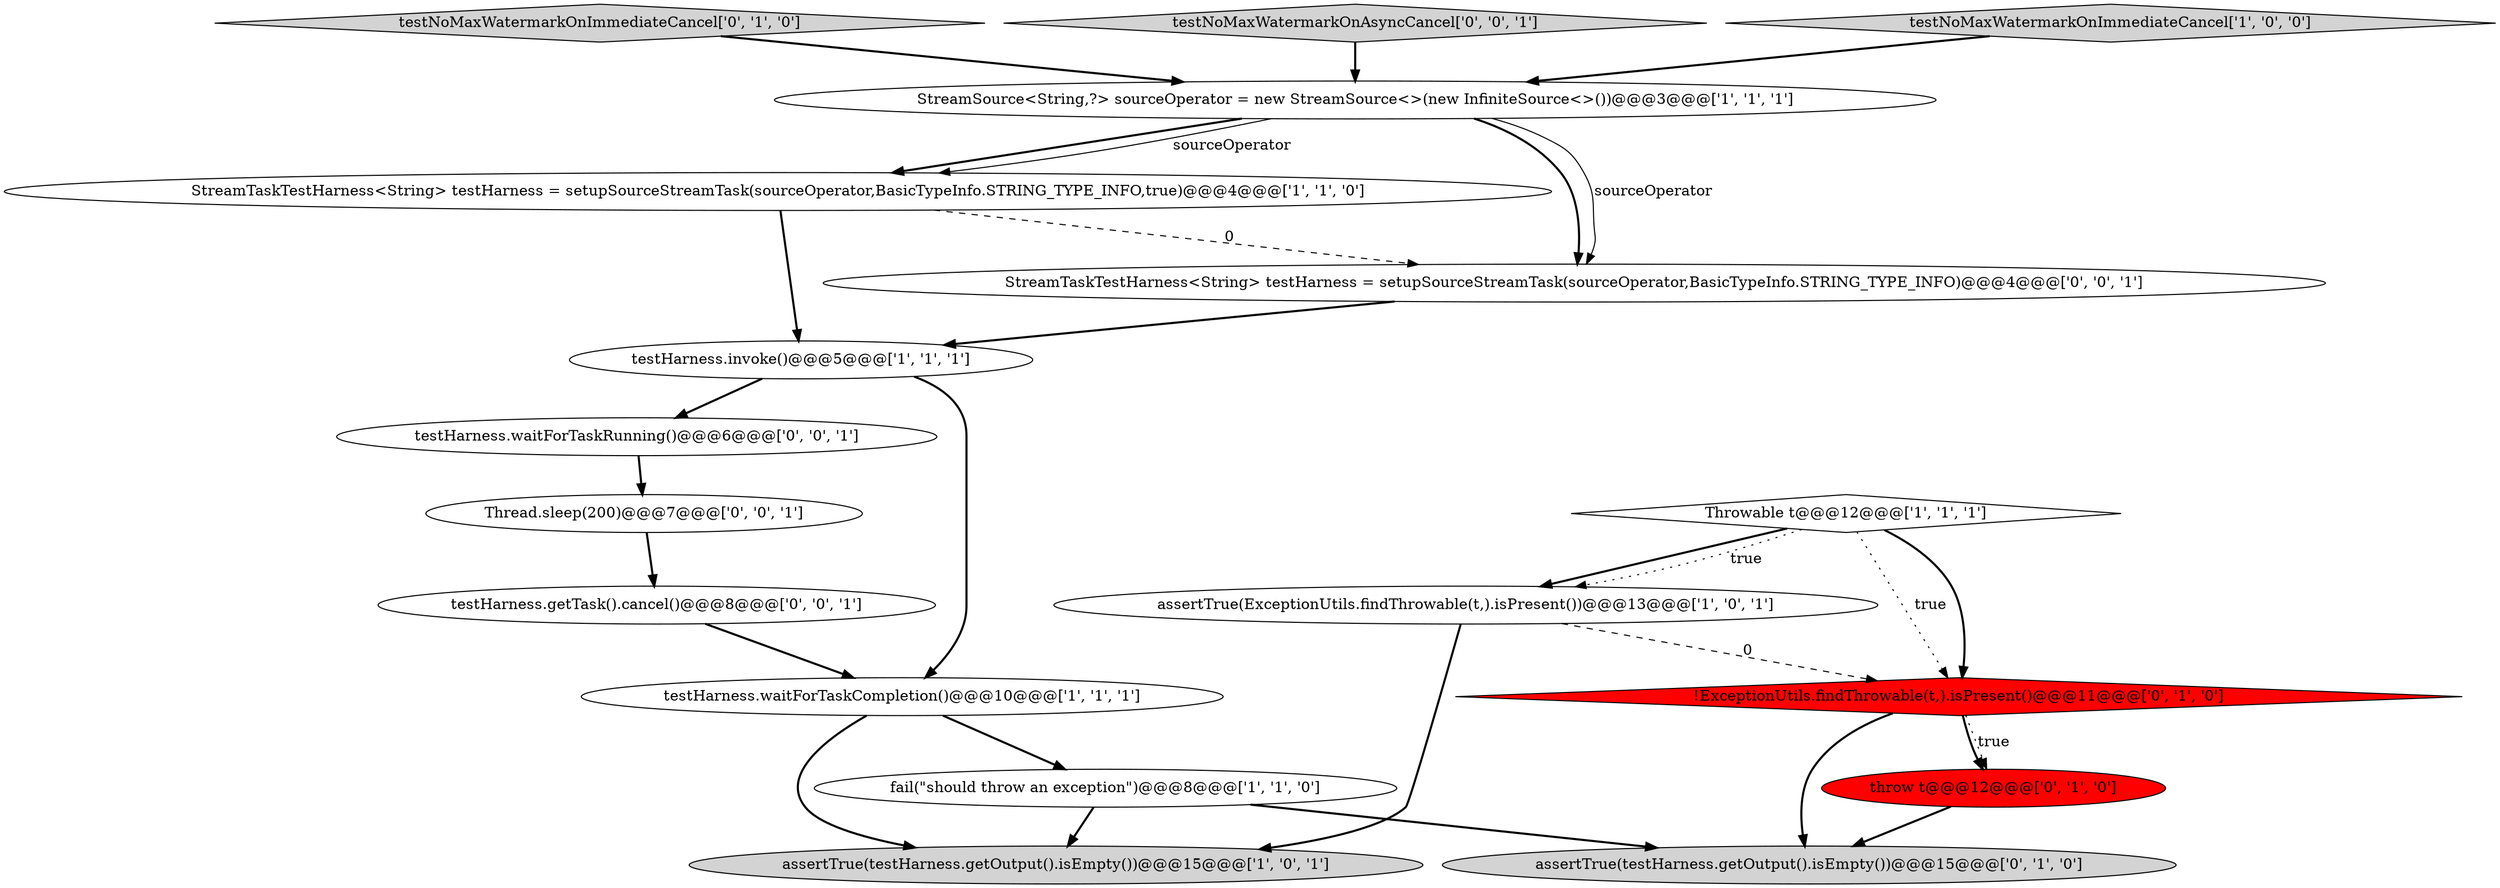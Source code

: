 digraph {
8 [style = filled, label = "fail(\"should throw an exception\")@@@8@@@['1', '1', '0']", fillcolor = white, shape = ellipse image = "AAA0AAABBB1BBB"];
2 [style = filled, label = "testHarness.waitForTaskCompletion()@@@10@@@['1', '1', '1']", fillcolor = white, shape = ellipse image = "AAA0AAABBB1BBB"];
11 [style = filled, label = "throw t@@@12@@@['0', '1', '0']", fillcolor = red, shape = ellipse image = "AAA1AAABBB2BBB"];
1 [style = filled, label = "assertTrue(ExceptionUtils.findThrowable(t,).isPresent())@@@13@@@['1', '0', '1']", fillcolor = white, shape = ellipse image = "AAA0AAABBB1BBB"];
12 [style = filled, label = "testNoMaxWatermarkOnImmediateCancel['0', '1', '0']", fillcolor = lightgray, shape = diamond image = "AAA0AAABBB2BBB"];
6 [style = filled, label = "assertTrue(testHarness.getOutput().isEmpty())@@@15@@@['1', '0', '1']", fillcolor = lightgray, shape = ellipse image = "AAA0AAABBB1BBB"];
15 [style = filled, label = "testNoMaxWatermarkOnAsyncCancel['0', '0', '1']", fillcolor = lightgray, shape = diamond image = "AAA0AAABBB3BBB"];
16 [style = filled, label = "Thread.sleep(200)@@@7@@@['0', '0', '1']", fillcolor = white, shape = ellipse image = "AAA0AAABBB3BBB"];
7 [style = filled, label = "testNoMaxWatermarkOnImmediateCancel['1', '0', '0']", fillcolor = lightgray, shape = diamond image = "AAA0AAABBB1BBB"];
9 [style = filled, label = "assertTrue(testHarness.getOutput().isEmpty())@@@15@@@['0', '1', '0']", fillcolor = lightgray, shape = ellipse image = "AAA0AAABBB2BBB"];
10 [style = filled, label = "!ExceptionUtils.findThrowable(t,).isPresent()@@@11@@@['0', '1', '0']", fillcolor = red, shape = diamond image = "AAA1AAABBB2BBB"];
5 [style = filled, label = "StreamSource<String,?> sourceOperator = new StreamSource<>(new InfiniteSource<>())@@@3@@@['1', '1', '1']", fillcolor = white, shape = ellipse image = "AAA0AAABBB1BBB"];
3 [style = filled, label = "Throwable t@@@12@@@['1', '1', '1']", fillcolor = white, shape = diamond image = "AAA0AAABBB1BBB"];
0 [style = filled, label = "StreamTaskTestHarness<String> testHarness = setupSourceStreamTask(sourceOperator,BasicTypeInfo.STRING_TYPE_INFO,true)@@@4@@@['1', '1', '0']", fillcolor = white, shape = ellipse image = "AAA0AAABBB1BBB"];
13 [style = filled, label = "testHarness.getTask().cancel()@@@8@@@['0', '0', '1']", fillcolor = white, shape = ellipse image = "AAA0AAABBB3BBB"];
17 [style = filled, label = "testHarness.waitForTaskRunning()@@@6@@@['0', '0', '1']", fillcolor = white, shape = ellipse image = "AAA0AAABBB3BBB"];
4 [style = filled, label = "testHarness.invoke()@@@5@@@['1', '1', '1']", fillcolor = white, shape = ellipse image = "AAA0AAABBB1BBB"];
14 [style = filled, label = "StreamTaskTestHarness<String> testHarness = setupSourceStreamTask(sourceOperator,BasicTypeInfo.STRING_TYPE_INFO)@@@4@@@['0', '0', '1']", fillcolor = white, shape = ellipse image = "AAA0AAABBB3BBB"];
16->13 [style = bold, label=""];
12->5 [style = bold, label=""];
4->17 [style = bold, label=""];
3->1 [style = bold, label=""];
2->6 [style = bold, label=""];
3->10 [style = dotted, label="true"];
8->6 [style = bold, label=""];
4->2 [style = bold, label=""];
1->10 [style = dashed, label="0"];
5->14 [style = bold, label=""];
11->9 [style = bold, label=""];
15->5 [style = bold, label=""];
0->14 [style = dashed, label="0"];
3->10 [style = bold, label=""];
7->5 [style = bold, label=""];
1->6 [style = bold, label=""];
5->0 [style = bold, label=""];
10->11 [style = dotted, label="true"];
0->4 [style = bold, label=""];
5->14 [style = solid, label="sourceOperator"];
5->0 [style = solid, label="sourceOperator"];
8->9 [style = bold, label=""];
13->2 [style = bold, label=""];
10->9 [style = bold, label=""];
3->1 [style = dotted, label="true"];
17->16 [style = bold, label=""];
2->8 [style = bold, label=""];
14->4 [style = bold, label=""];
10->11 [style = bold, label=""];
}

